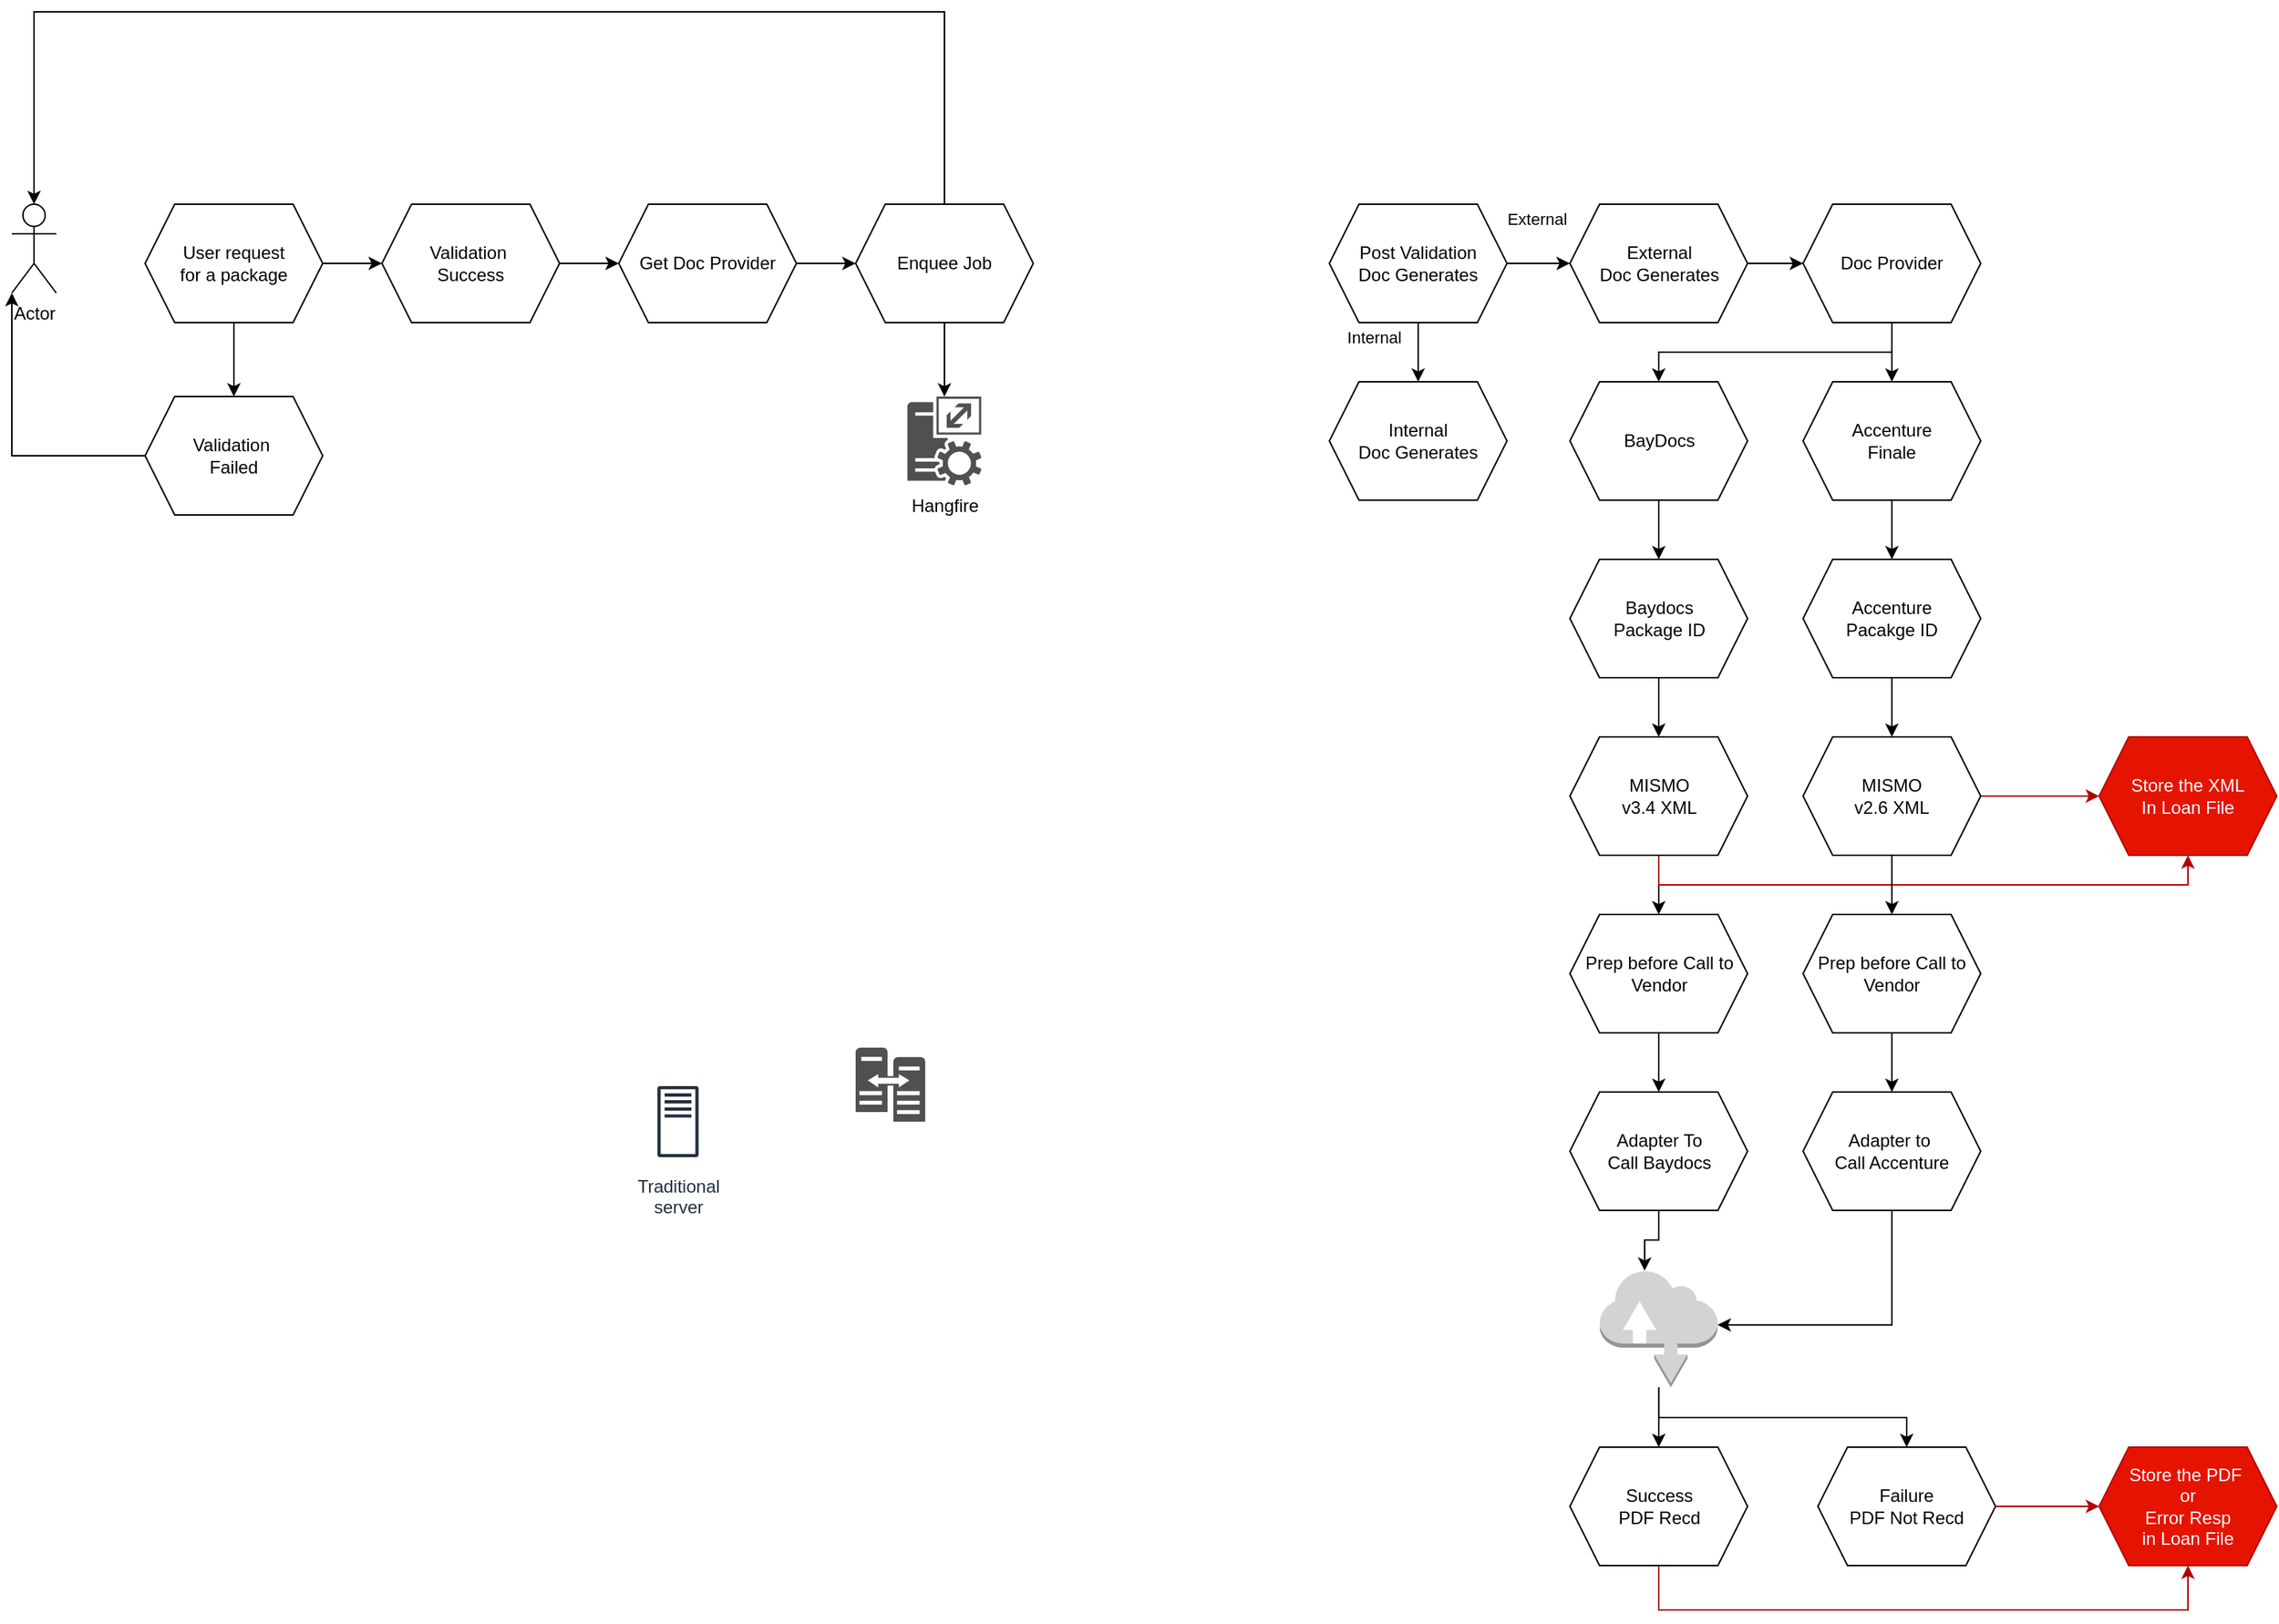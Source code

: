 <mxfile version="14.4.2" type="github">
  <diagram id="5juPxeoqqTJk6rbSkrIf" name="Page-1">
    <mxGraphModel dx="2272" dy="1894" grid="1" gridSize="10" guides="1" tooltips="1" connect="1" arrows="1" fold="1" page="1" pageScale="1" pageWidth="850" pageHeight="1100" math="0" shadow="0">
      <root>
        <mxCell id="0" />
        <mxCell id="1" parent="0" />
        <mxCell id="0zxNCpDedVLn85YkthtU-3" value="External" style="edgeStyle=orthogonalEdgeStyle;rounded=0;orthogonalLoop=1;jettySize=auto;html=1;" parent="1" source="0zxNCpDedVLn85YkthtU-1" target="0zxNCpDedVLn85YkthtU-2" edge="1">
          <mxGeometry x="-0.059" y="30" relative="1" as="geometry">
            <mxPoint as="offset" />
          </mxGeometry>
        </mxCell>
        <mxCell id="0zxNCpDedVLn85YkthtU-5" value="Internal" style="edgeStyle=orthogonalEdgeStyle;rounded=0;orthogonalLoop=1;jettySize=auto;html=1;" parent="1" source="0zxNCpDedVLn85YkthtU-1" target="0zxNCpDedVLn85YkthtU-4" edge="1">
          <mxGeometry x="-0.5" y="-30" relative="1" as="geometry">
            <mxPoint as="offset" />
          </mxGeometry>
        </mxCell>
        <mxCell id="0zxNCpDedVLn85YkthtU-1" value="Post Validation &lt;br&gt;Doc Generates" style="shape=hexagon;perimeter=hexagonPerimeter2;whiteSpace=wrap;html=1;fixedSize=1;" parent="1" vertex="1">
          <mxGeometry x="80" y="40" width="120" height="80" as="geometry" />
        </mxCell>
        <mxCell id="0zxNCpDedVLn85YkthtU-7" value="" style="edgeStyle=orthogonalEdgeStyle;rounded=0;orthogonalLoop=1;jettySize=auto;html=1;" parent="1" source="0zxNCpDedVLn85YkthtU-2" target="0zxNCpDedVLn85YkthtU-6" edge="1">
          <mxGeometry relative="1" as="geometry" />
        </mxCell>
        <mxCell id="0zxNCpDedVLn85YkthtU-2" value="External&lt;br&gt;Doc Generates" style="shape=hexagon;perimeter=hexagonPerimeter2;whiteSpace=wrap;html=1;fixedSize=1;" parent="1" vertex="1">
          <mxGeometry x="242.5" y="40" width="120" height="80" as="geometry" />
        </mxCell>
        <mxCell id="0zxNCpDedVLn85YkthtU-4" value="Internal &lt;br&gt;Doc Generates" style="shape=hexagon;perimeter=hexagonPerimeter2;whiteSpace=wrap;html=1;fixedSize=1;" parent="1" vertex="1">
          <mxGeometry x="80" y="160" width="120" height="80" as="geometry" />
        </mxCell>
        <mxCell id="0zxNCpDedVLn85YkthtU-20" style="edgeStyle=orthogonalEdgeStyle;rounded=0;orthogonalLoop=1;jettySize=auto;html=1;entryX=0.5;entryY=0;entryDx=0;entryDy=0;" parent="1" source="0zxNCpDedVLn85YkthtU-6" target="0zxNCpDedVLn85YkthtU-8" edge="1">
          <mxGeometry relative="1" as="geometry">
            <Array as="points">
              <mxPoint x="460" y="140" />
              <mxPoint x="303" y="140" />
            </Array>
          </mxGeometry>
        </mxCell>
        <mxCell id="0zxNCpDedVLn85YkthtU-21" style="edgeStyle=orthogonalEdgeStyle;rounded=0;orthogonalLoop=1;jettySize=auto;html=1;entryX=0.5;entryY=0;entryDx=0;entryDy=0;" parent="1" source="0zxNCpDedVLn85YkthtU-6" target="0zxNCpDedVLn85YkthtU-10" edge="1">
          <mxGeometry relative="1" as="geometry" />
        </mxCell>
        <mxCell id="0zxNCpDedVLn85YkthtU-6" value="Doc Provider" style="shape=hexagon;perimeter=hexagonPerimeter2;whiteSpace=wrap;html=1;fixedSize=1;" parent="1" vertex="1">
          <mxGeometry x="400" y="40" width="120" height="80" as="geometry" />
        </mxCell>
        <mxCell id="0zxNCpDedVLn85YkthtU-13" value="" style="edgeStyle=orthogonalEdgeStyle;rounded=0;orthogonalLoop=1;jettySize=auto;html=1;" parent="1" source="0zxNCpDedVLn85YkthtU-8" target="0zxNCpDedVLn85YkthtU-12" edge="1">
          <mxGeometry relative="1" as="geometry" />
        </mxCell>
        <mxCell id="0zxNCpDedVLn85YkthtU-8" value="BayDocs" style="shape=hexagon;perimeter=hexagonPerimeter2;whiteSpace=wrap;html=1;fixedSize=1;" parent="1" vertex="1">
          <mxGeometry x="242.5" y="160" width="120" height="80" as="geometry" />
        </mxCell>
        <mxCell id="0zxNCpDedVLn85YkthtU-15" value="" style="edgeStyle=orthogonalEdgeStyle;rounded=0;orthogonalLoop=1;jettySize=auto;html=1;" parent="1" source="0zxNCpDedVLn85YkthtU-10" target="0zxNCpDedVLn85YkthtU-14" edge="1">
          <mxGeometry relative="1" as="geometry" />
        </mxCell>
        <mxCell id="0zxNCpDedVLn85YkthtU-10" value="Accenture&lt;br&gt;Finale" style="shape=hexagon;perimeter=hexagonPerimeter2;whiteSpace=wrap;html=1;fixedSize=1;" parent="1" vertex="1">
          <mxGeometry x="400" y="160" width="120" height="80" as="geometry" />
        </mxCell>
        <mxCell id="0zxNCpDedVLn85YkthtU-17" value="" style="edgeStyle=orthogonalEdgeStyle;rounded=0;orthogonalLoop=1;jettySize=auto;html=1;" parent="1" source="0zxNCpDedVLn85YkthtU-12" target="0zxNCpDedVLn85YkthtU-16" edge="1">
          <mxGeometry relative="1" as="geometry" />
        </mxCell>
        <mxCell id="0zxNCpDedVLn85YkthtU-12" value="Baydocs&lt;br&gt;Package ID" style="shape=hexagon;perimeter=hexagonPerimeter2;whiteSpace=wrap;html=1;fixedSize=1;" parent="1" vertex="1">
          <mxGeometry x="242.5" y="280" width="120" height="80" as="geometry" />
        </mxCell>
        <mxCell id="0zxNCpDedVLn85YkthtU-19" value="" style="edgeStyle=orthogonalEdgeStyle;rounded=0;orthogonalLoop=1;jettySize=auto;html=1;" parent="1" source="0zxNCpDedVLn85YkthtU-14" target="0zxNCpDedVLn85YkthtU-18" edge="1">
          <mxGeometry relative="1" as="geometry" />
        </mxCell>
        <mxCell id="0zxNCpDedVLn85YkthtU-14" value="Accenture &lt;br&gt;Pacakge ID" style="shape=hexagon;perimeter=hexagonPerimeter2;whiteSpace=wrap;html=1;fixedSize=1;" parent="1" vertex="1">
          <mxGeometry x="400" y="280" width="120" height="80" as="geometry" />
        </mxCell>
        <mxCell id="0zxNCpDedVLn85YkthtU-23" value="" style="edgeStyle=orthogonalEdgeStyle;rounded=0;orthogonalLoop=1;jettySize=auto;html=1;" parent="1" source="0zxNCpDedVLn85YkthtU-16" target="0zxNCpDedVLn85YkthtU-22" edge="1">
          <mxGeometry relative="1" as="geometry" />
        </mxCell>
        <mxCell id="0zxNCpDedVLn85YkthtU-42" style="edgeStyle=orthogonalEdgeStyle;rounded=0;orthogonalLoop=1;jettySize=auto;html=1;entryX=0.5;entryY=1;entryDx=0;entryDy=0;fillColor=#e51400;strokeColor=#B20000;" parent="1" source="0zxNCpDedVLn85YkthtU-16" target="0zxNCpDedVLn85YkthtU-39" edge="1">
          <mxGeometry relative="1" as="geometry">
            <Array as="points">
              <mxPoint x="303" y="500" />
              <mxPoint x="660" y="500" />
            </Array>
          </mxGeometry>
        </mxCell>
        <mxCell id="0zxNCpDedVLn85YkthtU-16" value="MISMO&lt;br&gt;v3.4 XML" style="shape=hexagon;perimeter=hexagonPerimeter2;whiteSpace=wrap;html=1;fixedSize=1;" parent="1" vertex="1">
          <mxGeometry x="242.5" y="400" width="120" height="80" as="geometry" />
        </mxCell>
        <mxCell id="0zxNCpDedVLn85YkthtU-25" value="" style="edgeStyle=orthogonalEdgeStyle;rounded=0;orthogonalLoop=1;jettySize=auto;html=1;" parent="1" source="0zxNCpDedVLn85YkthtU-18" target="0zxNCpDedVLn85YkthtU-24" edge="1">
          <mxGeometry relative="1" as="geometry" />
        </mxCell>
        <mxCell id="0zxNCpDedVLn85YkthtU-40" value="" style="edgeStyle=orthogonalEdgeStyle;rounded=0;orthogonalLoop=1;jettySize=auto;html=1;fillColor=#e51400;strokeColor=#B20000;" parent="1" source="0zxNCpDedVLn85YkthtU-18" target="0zxNCpDedVLn85YkthtU-39" edge="1">
          <mxGeometry relative="1" as="geometry" />
        </mxCell>
        <mxCell id="0zxNCpDedVLn85YkthtU-18" value="MISMO&lt;br&gt;v2.6 XML" style="shape=hexagon;perimeter=hexagonPerimeter2;whiteSpace=wrap;html=1;fixedSize=1;" parent="1" vertex="1">
          <mxGeometry x="400" y="400" width="120" height="80" as="geometry" />
        </mxCell>
        <mxCell id="0zxNCpDedVLn85YkthtU-27" value="" style="edgeStyle=orthogonalEdgeStyle;rounded=0;orthogonalLoop=1;jettySize=auto;html=1;" parent="1" source="0zxNCpDedVLn85YkthtU-22" target="0zxNCpDedVLn85YkthtU-26" edge="1">
          <mxGeometry relative="1" as="geometry" />
        </mxCell>
        <mxCell id="0zxNCpDedVLn85YkthtU-22" value="Prep before Call to Vendor" style="shape=hexagon;perimeter=hexagonPerimeter2;whiteSpace=wrap;html=1;fixedSize=1;" parent="1" vertex="1">
          <mxGeometry x="242.5" y="520" width="120" height="80" as="geometry" />
        </mxCell>
        <mxCell id="0zxNCpDedVLn85YkthtU-30" value="" style="edgeStyle=orthogonalEdgeStyle;rounded=0;orthogonalLoop=1;jettySize=auto;html=1;" parent="1" source="0zxNCpDedVLn85YkthtU-24" target="0zxNCpDedVLn85YkthtU-29" edge="1">
          <mxGeometry relative="1" as="geometry" />
        </mxCell>
        <mxCell id="0zxNCpDedVLn85YkthtU-24" value="Prep before Call to Vendor" style="shape=hexagon;perimeter=hexagonPerimeter2;whiteSpace=wrap;html=1;fixedSize=1;" parent="1" vertex="1">
          <mxGeometry x="400" y="520" width="120" height="80" as="geometry" />
        </mxCell>
        <mxCell id="0zxNCpDedVLn85YkthtU-34" style="edgeStyle=orthogonalEdgeStyle;rounded=0;orthogonalLoop=1;jettySize=auto;html=1;entryX=0.38;entryY=0.01;entryDx=0;entryDy=0;entryPerimeter=0;" parent="1" source="0zxNCpDedVLn85YkthtU-26" target="0zxNCpDedVLn85YkthtU-28" edge="1">
          <mxGeometry relative="1" as="geometry" />
        </mxCell>
        <mxCell id="0zxNCpDedVLn85YkthtU-26" value="Adapter To&lt;br&gt;Call Baydocs" style="shape=hexagon;perimeter=hexagonPerimeter2;whiteSpace=wrap;html=1;fixedSize=1;" parent="1" vertex="1">
          <mxGeometry x="242.5" y="640" width="120" height="80" as="geometry" />
        </mxCell>
        <mxCell id="0zxNCpDedVLn85YkthtU-35" style="edgeStyle=orthogonalEdgeStyle;rounded=0;orthogonalLoop=1;jettySize=auto;html=1;entryX=0.5;entryY=0;entryDx=0;entryDy=0;" parent="1" source="0zxNCpDedVLn85YkthtU-28" target="0zxNCpDedVLn85YkthtU-31" edge="1">
          <mxGeometry relative="1" as="geometry" />
        </mxCell>
        <mxCell id="0zxNCpDedVLn85YkthtU-37" style="edgeStyle=orthogonalEdgeStyle;rounded=0;orthogonalLoop=1;jettySize=auto;html=1;entryX=0.5;entryY=0;entryDx=0;entryDy=0;" parent="1" source="0zxNCpDedVLn85YkthtU-28" target="0zxNCpDedVLn85YkthtU-36" edge="1">
          <mxGeometry relative="1" as="geometry">
            <Array as="points">
              <mxPoint x="303" y="860" />
              <mxPoint x="470" y="860" />
            </Array>
          </mxGeometry>
        </mxCell>
        <mxCell id="0zxNCpDedVLn85YkthtU-28" value="" style="outlineConnect=0;dashed=0;verticalLabelPosition=bottom;verticalAlign=top;align=center;html=1;shape=mxgraph.aws3.internet;fillColor=#D2D3D3;gradientColor=none;" parent="1" vertex="1">
          <mxGeometry x="262.75" y="760" width="79.5" height="79.5" as="geometry" />
        </mxCell>
        <mxCell id="0zxNCpDedVLn85YkthtU-38" style="edgeStyle=orthogonalEdgeStyle;rounded=0;orthogonalLoop=1;jettySize=auto;html=1;entryX=1;entryY=0.47;entryDx=0;entryDy=0;entryPerimeter=0;" parent="1" source="0zxNCpDedVLn85YkthtU-29" target="0zxNCpDedVLn85YkthtU-28" edge="1">
          <mxGeometry relative="1" as="geometry">
            <Array as="points">
              <mxPoint x="460" y="797" />
            </Array>
          </mxGeometry>
        </mxCell>
        <mxCell id="0zxNCpDedVLn85YkthtU-29" value="Adapter to&amp;nbsp;&lt;br&gt;Call Accenture" style="shape=hexagon;perimeter=hexagonPerimeter2;whiteSpace=wrap;html=1;fixedSize=1;" parent="1" vertex="1">
          <mxGeometry x="400" y="640" width="120" height="80" as="geometry" />
        </mxCell>
        <mxCell id="0zxNCpDedVLn85YkthtU-44" style="edgeStyle=orthogonalEdgeStyle;rounded=0;orthogonalLoop=1;jettySize=auto;html=1;entryX=0.5;entryY=1;entryDx=0;entryDy=0;fillColor=#e51400;strokeColor=#B20000;" parent="1" source="0zxNCpDedVLn85YkthtU-31" target="0zxNCpDedVLn85YkthtU-43" edge="1">
          <mxGeometry relative="1" as="geometry">
            <Array as="points">
              <mxPoint x="303" y="990" />
              <mxPoint x="660" y="990" />
            </Array>
          </mxGeometry>
        </mxCell>
        <mxCell id="0zxNCpDedVLn85YkthtU-31" value="Success&lt;br&gt;PDF Recd" style="shape=hexagon;perimeter=hexagonPerimeter2;whiteSpace=wrap;html=1;fixedSize=1;" parent="1" vertex="1">
          <mxGeometry x="242.5" y="880" width="120" height="80" as="geometry" />
        </mxCell>
        <mxCell id="0zxNCpDedVLn85YkthtU-45" style="edgeStyle=orthogonalEdgeStyle;rounded=0;orthogonalLoop=1;jettySize=auto;html=1;entryX=0;entryY=0.5;entryDx=0;entryDy=0;fillColor=#e51400;strokeColor=#B20000;" parent="1" source="0zxNCpDedVLn85YkthtU-36" target="0zxNCpDedVLn85YkthtU-43" edge="1">
          <mxGeometry relative="1" as="geometry" />
        </mxCell>
        <mxCell id="0zxNCpDedVLn85YkthtU-36" value="Failure&lt;br&gt;PDF Not Recd" style="shape=hexagon;perimeter=hexagonPerimeter2;whiteSpace=wrap;html=1;fixedSize=1;" parent="1" vertex="1">
          <mxGeometry x="410" y="880" width="120" height="80" as="geometry" />
        </mxCell>
        <mxCell id="0zxNCpDedVLn85YkthtU-39" value="Store the XML&lt;br&gt;In Loan File" style="shape=hexagon;perimeter=hexagonPerimeter2;whiteSpace=wrap;html=1;fixedSize=1;fillColor=#e51400;strokeColor=#B20000;fontColor=#ffffff;" parent="1" vertex="1">
          <mxGeometry x="600" y="400" width="120" height="80" as="geometry" />
        </mxCell>
        <mxCell id="0zxNCpDedVLn85YkthtU-43" value="Store the PDF&amp;nbsp;&lt;br&gt;or &lt;br&gt;Error Resp&lt;br&gt;in Loan File" style="shape=hexagon;perimeter=hexagonPerimeter2;whiteSpace=wrap;html=1;fixedSize=1;fillColor=#e51400;strokeColor=#B20000;fontColor=#ffffff;" parent="1" vertex="1">
          <mxGeometry x="600" y="880" width="120" height="80" as="geometry" />
        </mxCell>
        <mxCell id="0zxNCpDedVLn85YkthtU-50" value="" style="edgeStyle=orthogonalEdgeStyle;rounded=0;orthogonalLoop=1;jettySize=auto;html=1;" parent="1" source="0zxNCpDedVLn85YkthtU-46" target="0zxNCpDedVLn85YkthtU-49" edge="1">
          <mxGeometry relative="1" as="geometry" />
        </mxCell>
        <mxCell id="0zxNCpDedVLn85YkthtU-56" style="edgeStyle=orthogonalEdgeStyle;rounded=0;orthogonalLoop=1;jettySize=auto;html=1;entryX=0.5;entryY=0;entryDx=0;entryDy=0;" parent="1" source="0zxNCpDedVLn85YkthtU-46" target="0zxNCpDedVLn85YkthtU-52" edge="1">
          <mxGeometry relative="1" as="geometry" />
        </mxCell>
        <mxCell id="0zxNCpDedVLn85YkthtU-46" value="User request&lt;br&gt;for a package" style="shape=hexagon;perimeter=hexagonPerimeter2;whiteSpace=wrap;html=1;fixedSize=1;" parent="1" vertex="1">
          <mxGeometry x="-720" y="40" width="120" height="80" as="geometry" />
        </mxCell>
        <mxCell id="0zxNCpDedVLn85YkthtU-47" value="Actor" style="shape=umlActor;verticalLabelPosition=bottom;verticalAlign=top;html=1;outlineConnect=0;" parent="1" vertex="1">
          <mxGeometry x="-810" y="40" width="30" height="60" as="geometry" />
        </mxCell>
        <mxCell id="0zxNCpDedVLn85YkthtU-60" value="" style="edgeStyle=orthogonalEdgeStyle;rounded=0;orthogonalLoop=1;jettySize=auto;html=1;" parent="1" source="0zxNCpDedVLn85YkthtU-49" target="0zxNCpDedVLn85YkthtU-59" edge="1">
          <mxGeometry relative="1" as="geometry" />
        </mxCell>
        <mxCell id="0zxNCpDedVLn85YkthtU-49" value="Validation&amp;nbsp;&lt;br&gt;Success" style="shape=hexagon;perimeter=hexagonPerimeter2;whiteSpace=wrap;html=1;fixedSize=1;" parent="1" vertex="1">
          <mxGeometry x="-560" y="40" width="120" height="80" as="geometry" />
        </mxCell>
        <mxCell id="0zxNCpDedVLn85YkthtU-58" style="edgeStyle=orthogonalEdgeStyle;rounded=0;orthogonalLoop=1;jettySize=auto;html=1;entryX=0;entryY=1;entryDx=0;entryDy=0;entryPerimeter=0;" parent="1" source="0zxNCpDedVLn85YkthtU-52" target="0zxNCpDedVLn85YkthtU-47" edge="1">
          <mxGeometry relative="1" as="geometry" />
        </mxCell>
        <mxCell id="0zxNCpDedVLn85YkthtU-52" value="Validation&amp;nbsp;&lt;br&gt;Failed" style="shape=hexagon;perimeter=hexagonPerimeter2;whiteSpace=wrap;html=1;fixedSize=1;" parent="1" vertex="1">
          <mxGeometry x="-720" y="170" width="120" height="80" as="geometry" />
        </mxCell>
        <mxCell id="0zxNCpDedVLn85YkthtU-67" value="" style="edgeStyle=orthogonalEdgeStyle;rounded=0;orthogonalLoop=1;jettySize=auto;html=1;" parent="1" source="0zxNCpDedVLn85YkthtU-59" target="0zxNCpDedVLn85YkthtU-66" edge="1">
          <mxGeometry relative="1" as="geometry" />
        </mxCell>
        <mxCell id="0zxNCpDedVLn85YkthtU-59" value="Get Doc Provider" style="shape=hexagon;perimeter=hexagonPerimeter2;whiteSpace=wrap;html=1;fixedSize=1;" parent="1" vertex="1">
          <mxGeometry x="-400" y="40" width="120" height="80" as="geometry" />
        </mxCell>
        <mxCell id="0zxNCpDedVLn85YkthtU-61" value="Traditional&#xa;server" style="outlineConnect=0;fontColor=#232F3E;gradientColor=none;strokeColor=#232F3E;fillColor=#ffffff;dashed=0;verticalLabelPosition=bottom;verticalAlign=top;align=center;html=1;fontSize=12;fontStyle=0;aspect=fixed;shape=mxgraph.aws4.resourceIcon;resIcon=mxgraph.aws4.traditional_server;" parent="1" vertex="1">
          <mxGeometry x="-390" y="630" width="60" height="60" as="geometry" />
        </mxCell>
        <mxCell id="0zxNCpDedVLn85YkthtU-63" value="" style="pointerEvents=1;shadow=0;dashed=0;html=1;strokeColor=none;labelPosition=center;verticalLabelPosition=bottom;verticalAlign=top;align=center;fillColor=#505050;shape=mxgraph.mscae.oms.server_width_changes" parent="1" vertex="1">
          <mxGeometry x="-240" y="610" width="47" height="50" as="geometry" />
        </mxCell>
        <mxCell id="0zxNCpDedVLn85YkthtU-65" value="Hangfire" style="pointerEvents=1;shadow=0;dashed=0;html=1;strokeColor=none;fillColor=#505050;labelPosition=center;verticalLabelPosition=bottom;verticalAlign=top;outlineConnect=0;align=center;shape=mxgraph.office.servers.call_admission_control_service;" parent="1" vertex="1">
          <mxGeometry x="-205" y="170" width="50" height="60" as="geometry" />
        </mxCell>
        <mxCell id="0zxNCpDedVLn85YkthtU-68" style="edgeStyle=orthogonalEdgeStyle;rounded=0;orthogonalLoop=1;jettySize=auto;html=1;entryX=0.5;entryY=0;entryDx=0;entryDy=0;entryPerimeter=0;" parent="1" source="0zxNCpDedVLn85YkthtU-66" target="0zxNCpDedVLn85YkthtU-47" edge="1">
          <mxGeometry relative="1" as="geometry">
            <Array as="points">
              <mxPoint x="-180" y="-90" />
              <mxPoint x="-795" y="-90" />
            </Array>
          </mxGeometry>
        </mxCell>
        <mxCell id="0zxNCpDedVLn85YkthtU-70" style="edgeStyle=orthogonalEdgeStyle;rounded=0;orthogonalLoop=1;jettySize=auto;html=1;" parent="1" source="0zxNCpDedVLn85YkthtU-66" target="0zxNCpDedVLn85YkthtU-65" edge="1">
          <mxGeometry relative="1" as="geometry" />
        </mxCell>
        <mxCell id="0zxNCpDedVLn85YkthtU-66" value="Enquee Job" style="shape=hexagon;perimeter=hexagonPerimeter2;whiteSpace=wrap;html=1;fixedSize=1;" parent="1" vertex="1">
          <mxGeometry x="-240" y="40" width="120" height="80" as="geometry" />
        </mxCell>
      </root>
    </mxGraphModel>
  </diagram>
</mxfile>
